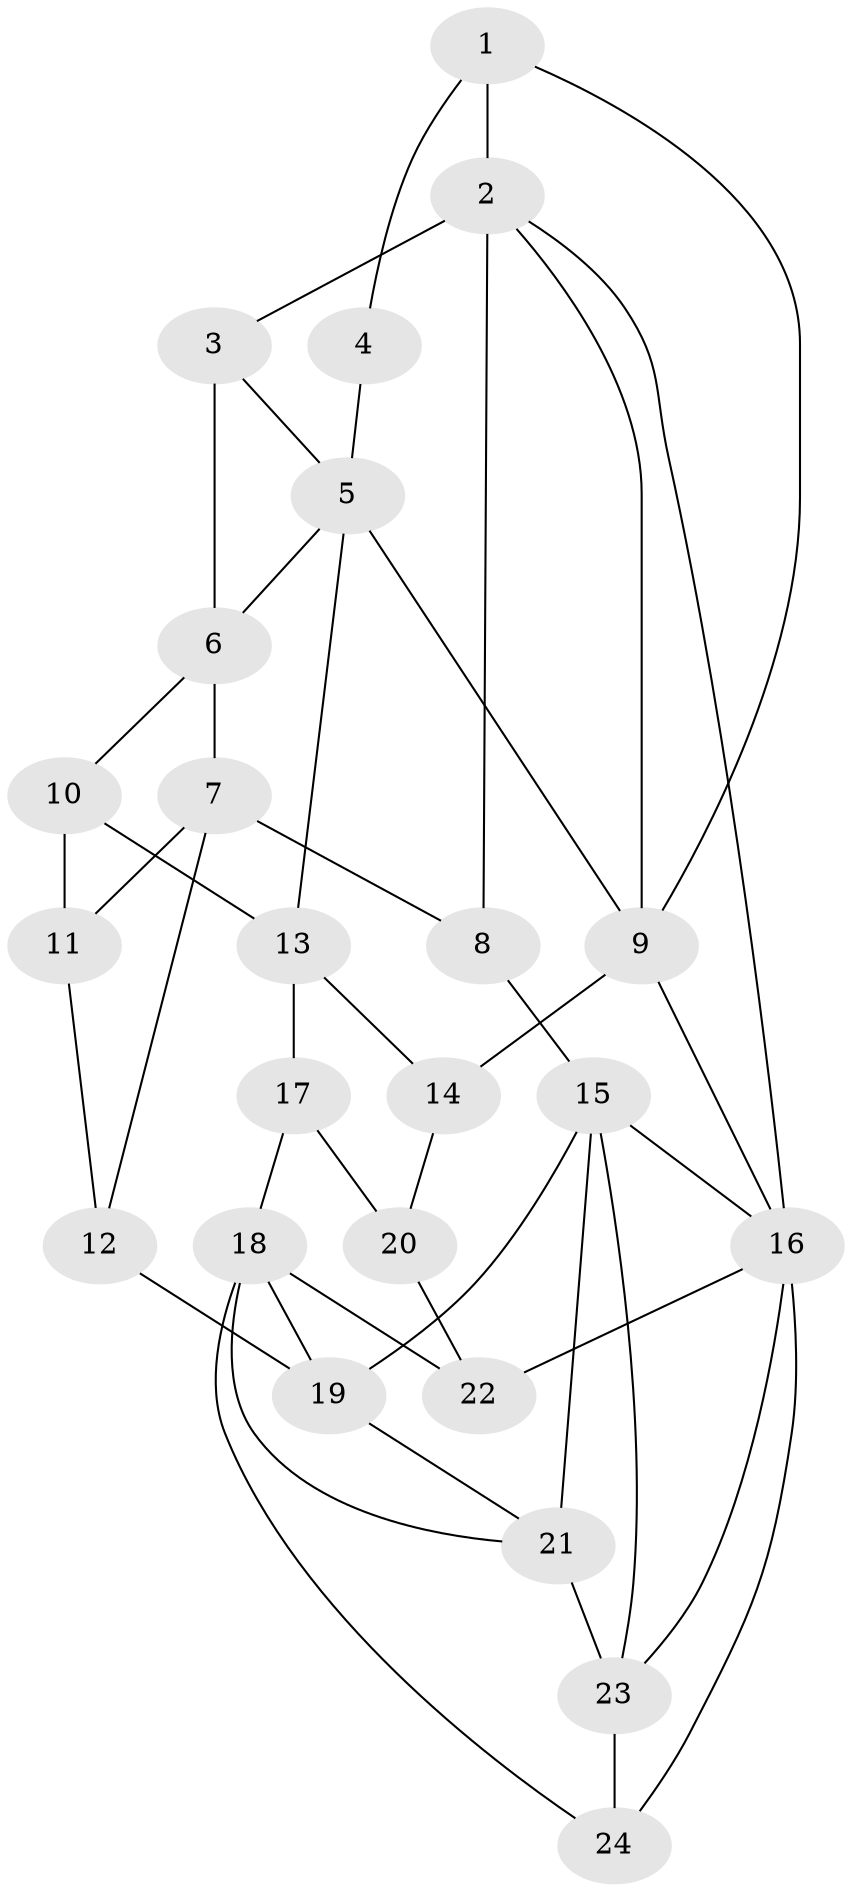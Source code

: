 // original degree distribution, {3: 0.02564102564102564, 6: 0.16666666666666666, 4: 0.19230769230769232, 5: 0.6153846153846154}
// Generated by graph-tools (version 1.1) at 2025/54/03/04/25 22:54:32]
// undirected, 24 vertices, 45 edges
graph export_dot {
  node [color=gray90,style=filled];
  1;
  2;
  3;
  4;
  5;
  6;
  7;
  8;
  9;
  10;
  11;
  12;
  13;
  14;
  15;
  16;
  17;
  18;
  19;
  20;
  21;
  22;
  23;
  24;
  1 -- 2 [weight=2.0];
  1 -- 4 [weight=1.0];
  1 -- 9 [weight=1.0];
  2 -- 3 [weight=1.0];
  2 -- 8 [weight=2.0];
  2 -- 9 [weight=1.0];
  2 -- 16 [weight=1.0];
  3 -- 5 [weight=1.0];
  3 -- 6 [weight=2.0];
  4 -- 5 [weight=2.0];
  5 -- 6 [weight=1.0];
  5 -- 9 [weight=1.0];
  5 -- 13 [weight=1.0];
  6 -- 7 [weight=1.0];
  6 -- 10 [weight=1.0];
  7 -- 8 [weight=2.0];
  7 -- 11 [weight=1.0];
  7 -- 12 [weight=1.0];
  8 -- 15 [weight=2.0];
  9 -- 14 [weight=2.0];
  9 -- 16 [weight=2.0];
  10 -- 11 [weight=2.0];
  10 -- 13 [weight=3.0];
  11 -- 12 [weight=1.0];
  12 -- 19 [weight=2.0];
  13 -- 14 [weight=1.0];
  13 -- 17 [weight=1.0];
  14 -- 20 [weight=2.0];
  15 -- 16 [weight=1.0];
  15 -- 19 [weight=2.0];
  15 -- 21 [weight=1.0];
  15 -- 23 [weight=1.0];
  16 -- 22 [weight=1.0];
  16 -- 23 [weight=1.0];
  16 -- 24 [weight=1.0];
  17 -- 18 [weight=1.0];
  17 -- 20 [weight=2.0];
  18 -- 19 [weight=1.0];
  18 -- 21 [weight=1.0];
  18 -- 22 [weight=1.0];
  18 -- 24 [weight=1.0];
  19 -- 21 [weight=1.0];
  20 -- 22 [weight=2.0];
  21 -- 23 [weight=2.0];
  23 -- 24 [weight=2.0];
}
